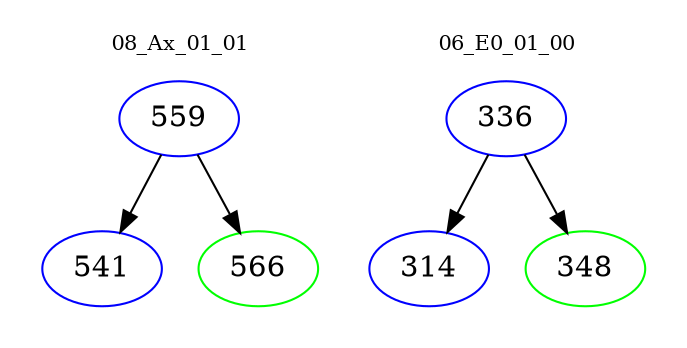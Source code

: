 digraph{
subgraph cluster_0 {
color = white
label = "08_Ax_01_01";
fontsize=10;
T0_559 [label="559", color="blue"]
T0_559 -> T0_541 [color="black"]
T0_541 [label="541", color="blue"]
T0_559 -> T0_566 [color="black"]
T0_566 [label="566", color="green"]
}
subgraph cluster_1 {
color = white
label = "06_E0_01_00";
fontsize=10;
T1_336 [label="336", color="blue"]
T1_336 -> T1_314 [color="black"]
T1_314 [label="314", color="blue"]
T1_336 -> T1_348 [color="black"]
T1_348 [label="348", color="green"]
}
}
